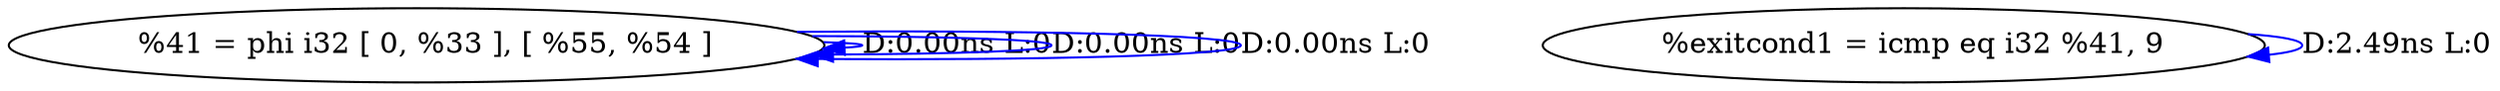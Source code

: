 digraph {
Node0x4102380[label="  %41 = phi i32 [ 0, %33 ], [ %55, %54 ]"];
Node0x4102380 -> Node0x4102380[label="D:0.00ns L:0",color=blue];
Node0x4102380 -> Node0x4102380[label="D:0.00ns L:0",color=blue];
Node0x4102380 -> Node0x4102380[label="D:0.00ns L:0",color=blue];
Node0x4102460[label="  %exitcond1 = icmp eq i32 %41, 9"];
Node0x4102460 -> Node0x4102460[label="D:2.49ns L:0",color=blue];
}
